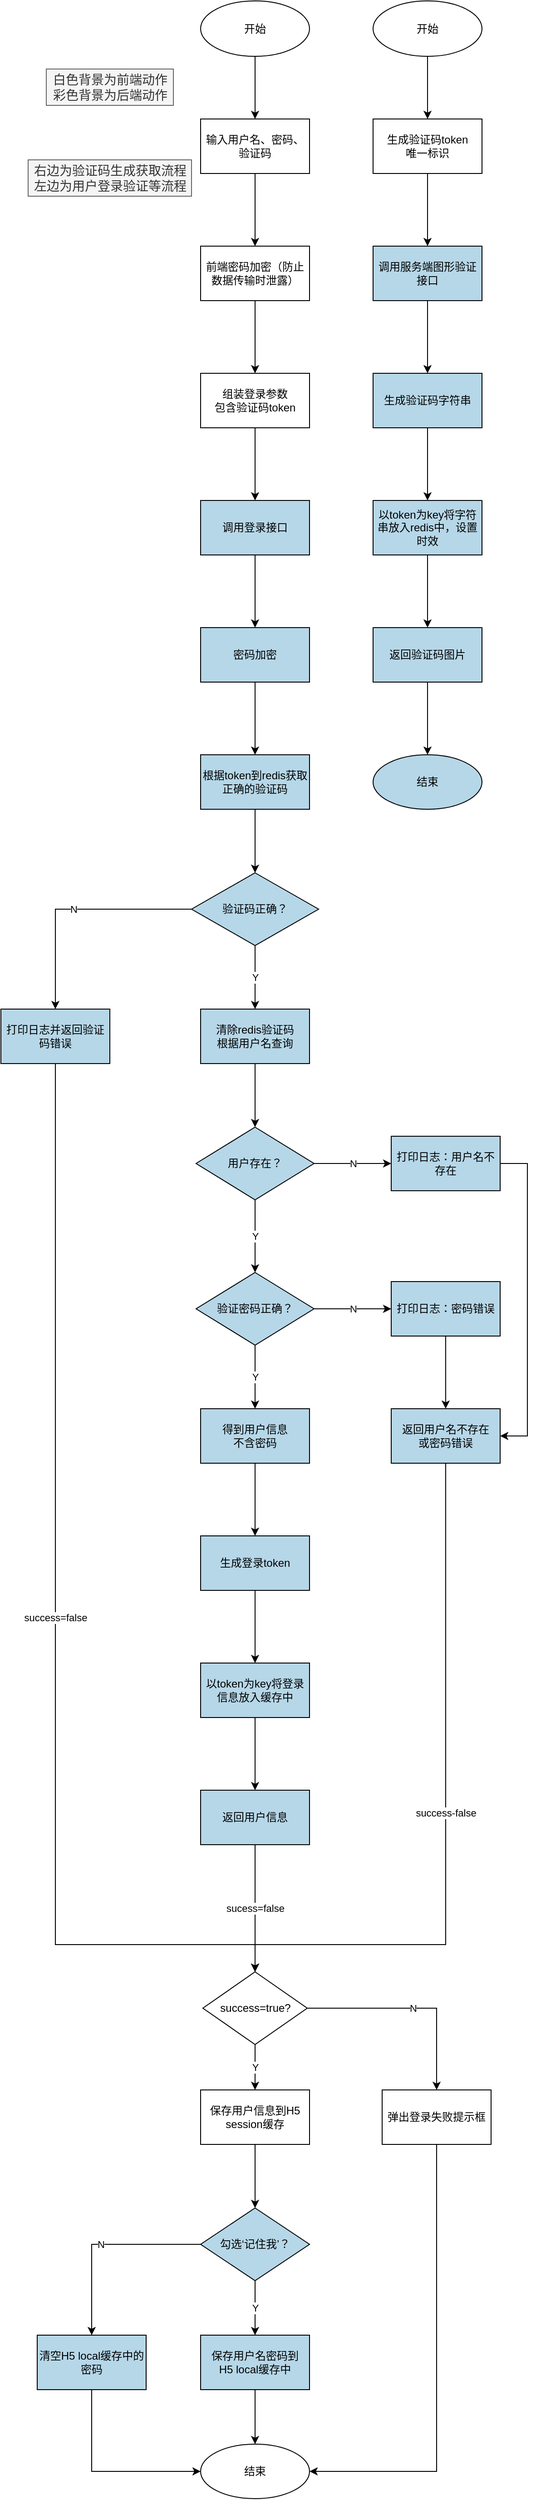 <mxfile version="20.8.19" type="github">
  <diagram id="d6FZygUJHuY2WhgeGZ7e" name="Page-1">
    <mxGraphModel dx="1049" dy="740" grid="1" gridSize="10" guides="1" tooltips="1" connect="1" arrows="1" fold="1" page="1" pageScale="1" pageWidth="850" pageHeight="1100" math="0" shadow="0">
      <root>
        <mxCell id="0" />
        <mxCell id="1" parent="0" />
        <mxCell id="FqFYivniVrYj0mMcYrMc-3" value="" style="edgeStyle=orthogonalEdgeStyle;rounded=0;orthogonalLoop=1;jettySize=auto;html=1;" parent="1" source="FqFYivniVrYj0mMcYrMc-1" target="FqFYivniVrYj0mMcYrMc-2" edge="1">
          <mxGeometry relative="1" as="geometry" />
        </mxCell>
        <mxCell id="FqFYivniVrYj0mMcYrMc-1" value="开始" style="ellipse;whiteSpace=wrap;html=1;" parent="1" vertex="1">
          <mxGeometry x="570" y="130" width="120" height="61" as="geometry" />
        </mxCell>
        <mxCell id="CE7ioUIo4Vw0ZdpwF3fm-12" value="" style="edgeStyle=orthogonalEdgeStyle;rounded=0;orthogonalLoop=1;jettySize=auto;html=1;" parent="1" source="FqFYivniVrYj0mMcYrMc-2" target="CE7ioUIo4Vw0ZdpwF3fm-11" edge="1">
          <mxGeometry relative="1" as="geometry" />
        </mxCell>
        <mxCell id="FqFYivniVrYj0mMcYrMc-2" value="生成验证码token&lt;br&gt;唯一标识" style="whiteSpace=wrap;html=1;direction=west;" parent="1" vertex="1">
          <mxGeometry x="570" y="260" width="120" height="60" as="geometry" />
        </mxCell>
        <mxCell id="CE7ioUIo4Vw0ZdpwF3fm-21" value="" style="edgeStyle=orthogonalEdgeStyle;rounded=0;orthogonalLoop=1;jettySize=auto;html=1;" parent="1" source="CE7ioUIo4Vw0ZdpwF3fm-11" target="CE7ioUIo4Vw0ZdpwF3fm-20" edge="1">
          <mxGeometry relative="1" as="geometry" />
        </mxCell>
        <mxCell id="CE7ioUIo4Vw0ZdpwF3fm-11" value="调用服务端图形验证接口" style="whiteSpace=wrap;html=1;direction=west;fillColor=#b6d7e8;" parent="1" vertex="1">
          <mxGeometry x="570" y="400" width="120" height="60" as="geometry" />
        </mxCell>
        <mxCell id="CE7ioUIo4Vw0ZdpwF3fm-19" value="白色背景为前端动作&lt;br style=&quot;font-size: 14px;&quot;&gt;彩色背景为后端动作" style="text;html=1;resizable=0;autosize=1;align=center;verticalAlign=middle;points=[];fillColor=#f5f5f5;strokeColor=#666666;rounded=0;fontSize=14;fontColor=#333333;" parent="1" vertex="1">
          <mxGeometry x="210" y="205" width="140" height="40" as="geometry" />
        </mxCell>
        <mxCell id="CE7ioUIo4Vw0ZdpwF3fm-24" value="" style="edgeStyle=orthogonalEdgeStyle;rounded=0;orthogonalLoop=1;jettySize=auto;html=1;" parent="1" source="CE7ioUIo4Vw0ZdpwF3fm-20" target="CE7ioUIo4Vw0ZdpwF3fm-23" edge="1">
          <mxGeometry relative="1" as="geometry" />
        </mxCell>
        <mxCell id="CE7ioUIo4Vw0ZdpwF3fm-20" value="生成验证码字符串" style="whiteSpace=wrap;html=1;fillColor=#b6d7e8;" parent="1" vertex="1">
          <mxGeometry x="570" y="540" width="120" height="60" as="geometry" />
        </mxCell>
        <mxCell id="CE7ioUIo4Vw0ZdpwF3fm-26" value="" style="edgeStyle=orthogonalEdgeStyle;rounded=0;orthogonalLoop=1;jettySize=auto;html=1;" parent="1" source="CE7ioUIo4Vw0ZdpwF3fm-23" target="CE7ioUIo4Vw0ZdpwF3fm-25" edge="1">
          <mxGeometry relative="1" as="geometry" />
        </mxCell>
        <mxCell id="CE7ioUIo4Vw0ZdpwF3fm-23" value="以token为key将字符串放入redis中，设置时效" style="whiteSpace=wrap;html=1;fillColor=#b6d7e8;" parent="1" vertex="1">
          <mxGeometry x="570" y="680" width="120" height="60" as="geometry" />
        </mxCell>
        <mxCell id="CE7ioUIo4Vw0ZdpwF3fm-28" value="" style="edgeStyle=orthogonalEdgeStyle;rounded=0;orthogonalLoop=1;jettySize=auto;html=1;" parent="1" source="CE7ioUIo4Vw0ZdpwF3fm-25" target="CE7ioUIo4Vw0ZdpwF3fm-27" edge="1">
          <mxGeometry relative="1" as="geometry" />
        </mxCell>
        <mxCell id="CE7ioUIo4Vw0ZdpwF3fm-25" value="返回验证码图片" style="whiteSpace=wrap;html=1;fillColor=#b6d7e8;" parent="1" vertex="1">
          <mxGeometry x="570" y="820" width="120" height="60" as="geometry" />
        </mxCell>
        <mxCell id="CE7ioUIo4Vw0ZdpwF3fm-27" value="结束" style="ellipse;whiteSpace=wrap;html=1;fillColor=#b6d7e8;" parent="1" vertex="1">
          <mxGeometry x="570" y="960" width="120" height="60" as="geometry" />
        </mxCell>
        <mxCell id="CE7ioUIo4Vw0ZdpwF3fm-33" value="" style="edgeStyle=orthogonalEdgeStyle;rounded=0;orthogonalLoop=1;jettySize=auto;html=1;" parent="1" source="CE7ioUIo4Vw0ZdpwF3fm-31" target="CE7ioUIo4Vw0ZdpwF3fm-32" edge="1">
          <mxGeometry relative="1" as="geometry" />
        </mxCell>
        <mxCell id="CE7ioUIo4Vw0ZdpwF3fm-31" value="开始" style="ellipse;whiteSpace=wrap;html=1;" parent="1" vertex="1">
          <mxGeometry x="380" y="130" width="120" height="61" as="geometry" />
        </mxCell>
        <mxCell id="CE7ioUIo4Vw0ZdpwF3fm-35" value="" style="edgeStyle=orthogonalEdgeStyle;rounded=0;orthogonalLoop=1;jettySize=auto;html=1;" parent="1" source="CE7ioUIo4Vw0ZdpwF3fm-32" target="CE7ioUIo4Vw0ZdpwF3fm-34" edge="1">
          <mxGeometry relative="1" as="geometry" />
        </mxCell>
        <mxCell id="CE7ioUIo4Vw0ZdpwF3fm-32" value="输入用户名、密码、验证码" style="whiteSpace=wrap;html=1;" parent="1" vertex="1">
          <mxGeometry x="380" y="260" width="120" height="60" as="geometry" />
        </mxCell>
        <mxCell id="CE7ioUIo4Vw0ZdpwF3fm-39" value="" style="edgeStyle=orthogonalEdgeStyle;rounded=0;orthogonalLoop=1;jettySize=auto;html=1;" parent="1" source="CE7ioUIo4Vw0ZdpwF3fm-34" target="CE7ioUIo4Vw0ZdpwF3fm-38" edge="1">
          <mxGeometry relative="1" as="geometry" />
        </mxCell>
        <mxCell id="CE7ioUIo4Vw0ZdpwF3fm-34" value="前端密码加密（防止数据传输时泄露）" style="whiteSpace=wrap;html=1;" parent="1" vertex="1">
          <mxGeometry x="380" y="400" width="120" height="60" as="geometry" />
        </mxCell>
        <mxCell id="CE7ioUIo4Vw0ZdpwF3fm-43" style="edgeStyle=orthogonalEdgeStyle;rounded=0;orthogonalLoop=1;jettySize=auto;html=1;" parent="1" source="CE7ioUIo4Vw0ZdpwF3fm-38" target="CE7ioUIo4Vw0ZdpwF3fm-42" edge="1">
          <mxGeometry relative="1" as="geometry" />
        </mxCell>
        <mxCell id="CE7ioUIo4Vw0ZdpwF3fm-38" value="组装登录参数&lt;br&gt;包含验证码token" style="whiteSpace=wrap;html=1;" parent="1" vertex="1">
          <mxGeometry x="380" y="540" width="120" height="60" as="geometry" />
        </mxCell>
        <mxCell id="CE7ioUIo4Vw0ZdpwF3fm-45" value="" style="edgeStyle=orthogonalEdgeStyle;rounded=0;orthogonalLoop=1;jettySize=auto;html=1;" parent="1" source="CE7ioUIo4Vw0ZdpwF3fm-42" target="CE7ioUIo4Vw0ZdpwF3fm-44" edge="1">
          <mxGeometry relative="1" as="geometry" />
        </mxCell>
        <mxCell id="CE7ioUIo4Vw0ZdpwF3fm-42" value="调用登录接口" style="whiteSpace=wrap;html=1;fillColor=#b6d7e8;" parent="1" vertex="1">
          <mxGeometry x="380" y="680" width="120" height="60" as="geometry" />
        </mxCell>
        <mxCell id="CE7ioUIo4Vw0ZdpwF3fm-47" value="" style="edgeStyle=orthogonalEdgeStyle;rounded=0;orthogonalLoop=1;jettySize=auto;html=1;" parent="1" source="CE7ioUIo4Vw0ZdpwF3fm-44" target="CE7ioUIo4Vw0ZdpwF3fm-46" edge="1">
          <mxGeometry relative="1" as="geometry" />
        </mxCell>
        <mxCell id="CE7ioUIo4Vw0ZdpwF3fm-44" value="密码加密" style="whiteSpace=wrap;html=1;fillColor=#b6d7e8;" parent="1" vertex="1">
          <mxGeometry x="380" y="820" width="120" height="60" as="geometry" />
        </mxCell>
        <mxCell id="CE7ioUIo4Vw0ZdpwF3fm-49" value="" style="edgeStyle=orthogonalEdgeStyle;rounded=0;orthogonalLoop=1;jettySize=auto;html=1;" parent="1" source="CE7ioUIo4Vw0ZdpwF3fm-46" target="CE7ioUIo4Vw0ZdpwF3fm-48" edge="1">
          <mxGeometry relative="1" as="geometry" />
        </mxCell>
        <mxCell id="CE7ioUIo4Vw0ZdpwF3fm-46" value="根据token到redis获取正确的验证码" style="whiteSpace=wrap;html=1;fillColor=#b6d7e8;" parent="1" vertex="1">
          <mxGeometry x="380" y="960" width="120" height="60" as="geometry" />
        </mxCell>
        <mxCell id="CE7ioUIo4Vw0ZdpwF3fm-51" value="N" style="edgeStyle=orthogonalEdgeStyle;rounded=0;orthogonalLoop=1;jettySize=auto;html=1;" parent="1" source="CE7ioUIo4Vw0ZdpwF3fm-48" target="CE7ioUIo4Vw0ZdpwF3fm-50" edge="1">
          <mxGeometry relative="1" as="geometry" />
        </mxCell>
        <mxCell id="CE7ioUIo4Vw0ZdpwF3fm-53" value="Y" style="edgeStyle=orthogonalEdgeStyle;rounded=0;orthogonalLoop=1;jettySize=auto;html=1;" parent="1" source="CE7ioUIo4Vw0ZdpwF3fm-48" target="CE7ioUIo4Vw0ZdpwF3fm-52" edge="1">
          <mxGeometry relative="1" as="geometry" />
        </mxCell>
        <mxCell id="CE7ioUIo4Vw0ZdpwF3fm-48" value="验证码正确？" style="rhombus;whiteSpace=wrap;html=1;fillColor=#b6d7e8;" parent="1" vertex="1">
          <mxGeometry x="370" y="1090" width="140" height="80" as="geometry" />
        </mxCell>
        <mxCell id="CE7ioUIo4Vw0ZdpwF3fm-80" value="success=false" style="edgeStyle=orthogonalEdgeStyle;rounded=0;orthogonalLoop=1;jettySize=auto;html=1;exitX=0.5;exitY=1;exitDx=0;exitDy=0;" parent="1" source="CE7ioUIo4Vw0ZdpwF3fm-50" edge="1">
          <mxGeometry relative="1" as="geometry">
            <mxPoint x="440" y="2300" as="targetPoint" />
            <Array as="points">
              <mxPoint x="220" y="2270" />
              <mxPoint x="440" y="2270" />
            </Array>
          </mxGeometry>
        </mxCell>
        <mxCell id="CE7ioUIo4Vw0ZdpwF3fm-50" value="打印日志并返回验证码错误" style="whiteSpace=wrap;html=1;fillColor=#b6d7e8;" parent="1" vertex="1">
          <mxGeometry x="160" y="1240" width="120" height="60" as="geometry" />
        </mxCell>
        <mxCell id="CE7ioUIo4Vw0ZdpwF3fm-59" value="" style="edgeStyle=orthogonalEdgeStyle;rounded=0;orthogonalLoop=1;jettySize=auto;html=1;" parent="1" source="CE7ioUIo4Vw0ZdpwF3fm-52" target="CE7ioUIo4Vw0ZdpwF3fm-58" edge="1">
          <mxGeometry relative="1" as="geometry" />
        </mxCell>
        <mxCell id="CE7ioUIo4Vw0ZdpwF3fm-52" value="清除redis验证码&lt;br&gt;根据用户名查询" style="whiteSpace=wrap;html=1;fillColor=#b6d7e8;" parent="1" vertex="1">
          <mxGeometry x="380" y="1240" width="120" height="60" as="geometry" />
        </mxCell>
        <mxCell id="CE7ioUIo4Vw0ZdpwF3fm-61" value="Y" style="edgeStyle=orthogonalEdgeStyle;rounded=0;orthogonalLoop=1;jettySize=auto;html=1;" parent="1" source="CE7ioUIo4Vw0ZdpwF3fm-58" target="CE7ioUIo4Vw0ZdpwF3fm-60" edge="1">
          <mxGeometry relative="1" as="geometry">
            <Array as="points">
              <mxPoint x="440" y="1510" />
              <mxPoint x="440" y="1510" />
            </Array>
          </mxGeometry>
        </mxCell>
        <mxCell id="CE7ioUIo4Vw0ZdpwF3fm-63" value="N" style="edgeStyle=orthogonalEdgeStyle;rounded=0;orthogonalLoop=1;jettySize=auto;html=1;" parent="1" source="CE7ioUIo4Vw0ZdpwF3fm-58" target="CE7ioUIo4Vw0ZdpwF3fm-62" edge="1">
          <mxGeometry relative="1" as="geometry" />
        </mxCell>
        <mxCell id="CE7ioUIo4Vw0ZdpwF3fm-58" value="用户存在？" style="rhombus;whiteSpace=wrap;html=1;fillColor=#b6d7e8;" parent="1" vertex="1">
          <mxGeometry x="375" y="1370" width="130" height="80" as="geometry" />
        </mxCell>
        <mxCell id="CE7ioUIo4Vw0ZdpwF3fm-65" value="N" style="edgeStyle=orthogonalEdgeStyle;rounded=0;orthogonalLoop=1;jettySize=auto;html=1;" parent="1" source="CE7ioUIo4Vw0ZdpwF3fm-60" target="CE7ioUIo4Vw0ZdpwF3fm-64" edge="1">
          <mxGeometry relative="1" as="geometry" />
        </mxCell>
        <mxCell id="CE7ioUIo4Vw0ZdpwF3fm-71" value="Y" style="edgeStyle=orthogonalEdgeStyle;rounded=0;orthogonalLoop=1;jettySize=auto;html=1;" parent="1" source="CE7ioUIo4Vw0ZdpwF3fm-60" target="CE7ioUIo4Vw0ZdpwF3fm-70" edge="1">
          <mxGeometry relative="1" as="geometry" />
        </mxCell>
        <mxCell id="CE7ioUIo4Vw0ZdpwF3fm-60" value="验证密码正确？" style="rhombus;whiteSpace=wrap;html=1;fillColor=#b6d7e8;" parent="1" vertex="1">
          <mxGeometry x="375" y="1530" width="130" height="80" as="geometry" />
        </mxCell>
        <mxCell id="CE7ioUIo4Vw0ZdpwF3fm-69" style="edgeStyle=orthogonalEdgeStyle;rounded=0;orthogonalLoop=1;jettySize=auto;html=1;entryX=1;entryY=0.5;entryDx=0;entryDy=0;exitX=1;exitY=0.5;exitDx=0;exitDy=0;" parent="1" source="CE7ioUIo4Vw0ZdpwF3fm-62" target="CE7ioUIo4Vw0ZdpwF3fm-66" edge="1">
          <mxGeometry relative="1" as="geometry">
            <mxPoint x="810" y="1410" as="targetPoint" />
            <Array as="points">
              <mxPoint x="740" y="1410" />
              <mxPoint x="740" y="1710" />
            </Array>
          </mxGeometry>
        </mxCell>
        <mxCell id="CE7ioUIo4Vw0ZdpwF3fm-62" value="打印日志：用户名不存在" style="whiteSpace=wrap;html=1;fillColor=#b6d7e8;" parent="1" vertex="1">
          <mxGeometry x="590" y="1380" width="120" height="60" as="geometry" />
        </mxCell>
        <mxCell id="CE7ioUIo4Vw0ZdpwF3fm-67" value="" style="edgeStyle=orthogonalEdgeStyle;rounded=0;orthogonalLoop=1;jettySize=auto;html=1;" parent="1" source="CE7ioUIo4Vw0ZdpwF3fm-64" target="CE7ioUIo4Vw0ZdpwF3fm-66" edge="1">
          <mxGeometry relative="1" as="geometry" />
        </mxCell>
        <mxCell id="CE7ioUIo4Vw0ZdpwF3fm-64" value="打印日志：密码错误" style="whiteSpace=wrap;html=1;fillColor=#b6d7e8;" parent="1" vertex="1">
          <mxGeometry x="590" y="1540" width="120" height="60" as="geometry" />
        </mxCell>
        <mxCell id="CE7ioUIo4Vw0ZdpwF3fm-81" value="success-false" style="edgeStyle=orthogonalEdgeStyle;rounded=0;orthogonalLoop=1;jettySize=auto;html=1;entryX=0.5;entryY=0;entryDx=0;entryDy=0;" parent="1" source="CE7ioUIo4Vw0ZdpwF3fm-66" target="CE7ioUIo4Vw0ZdpwF3fm-78" edge="1">
          <mxGeometry relative="1" as="geometry">
            <Array as="points">
              <mxPoint x="650" y="2270" />
              <mxPoint x="440" y="2270" />
            </Array>
          </mxGeometry>
        </mxCell>
        <mxCell id="CE7ioUIo4Vw0ZdpwF3fm-66" value="返回用户名不存在&lt;br&gt;或密码错误" style="whiteSpace=wrap;html=1;fillColor=#b6d7e8;" parent="1" vertex="1">
          <mxGeometry x="590" y="1680" width="120" height="60" as="geometry" />
        </mxCell>
        <mxCell id="CE7ioUIo4Vw0ZdpwF3fm-73" value="" style="edgeStyle=orthogonalEdgeStyle;rounded=0;orthogonalLoop=1;jettySize=auto;html=1;" parent="1" source="CE7ioUIo4Vw0ZdpwF3fm-70" target="CE7ioUIo4Vw0ZdpwF3fm-72" edge="1">
          <mxGeometry relative="1" as="geometry" />
        </mxCell>
        <mxCell id="CE7ioUIo4Vw0ZdpwF3fm-70" value="得到用户信息&lt;br&gt;不含密码" style="whiteSpace=wrap;html=1;fillColor=#b6d7e8;" parent="1" vertex="1">
          <mxGeometry x="380" y="1680" width="120" height="60" as="geometry" />
        </mxCell>
        <mxCell id="CE7ioUIo4Vw0ZdpwF3fm-75" value="" style="edgeStyle=orthogonalEdgeStyle;rounded=0;orthogonalLoop=1;jettySize=auto;html=1;" parent="1" source="CE7ioUIo4Vw0ZdpwF3fm-72" target="CE7ioUIo4Vw0ZdpwF3fm-74" edge="1">
          <mxGeometry relative="1" as="geometry" />
        </mxCell>
        <mxCell id="CE7ioUIo4Vw0ZdpwF3fm-72" value="生成登录token" style="whiteSpace=wrap;html=1;fillColor=#b6d7e8;" parent="1" vertex="1">
          <mxGeometry x="380" y="1820" width="120" height="60" as="geometry" />
        </mxCell>
        <mxCell id="CE7ioUIo4Vw0ZdpwF3fm-77" value="" style="edgeStyle=orthogonalEdgeStyle;rounded=0;orthogonalLoop=1;jettySize=auto;html=1;" parent="1" source="CE7ioUIo4Vw0ZdpwF3fm-74" target="CE7ioUIo4Vw0ZdpwF3fm-76" edge="1">
          <mxGeometry relative="1" as="geometry" />
        </mxCell>
        <mxCell id="CE7ioUIo4Vw0ZdpwF3fm-74" value="以token为key将登录信息放入缓存中" style="whiteSpace=wrap;html=1;fillColor=#b6d7e8;" parent="1" vertex="1">
          <mxGeometry x="380" y="1960" width="120" height="60" as="geometry" />
        </mxCell>
        <mxCell id="CE7ioUIo4Vw0ZdpwF3fm-79" value="sucess=false" style="edgeStyle=orthogonalEdgeStyle;rounded=0;orthogonalLoop=1;jettySize=auto;html=1;" parent="1" source="CE7ioUIo4Vw0ZdpwF3fm-76" target="CE7ioUIo4Vw0ZdpwF3fm-78" edge="1">
          <mxGeometry relative="1" as="geometry" />
        </mxCell>
        <mxCell id="CE7ioUIo4Vw0ZdpwF3fm-76" value="返回用户信息" style="whiteSpace=wrap;html=1;fillColor=#b6d7e8;" parent="1" vertex="1">
          <mxGeometry x="380" y="2100" width="120" height="60" as="geometry" />
        </mxCell>
        <mxCell id="CE7ioUIo4Vw0ZdpwF3fm-83" value="N" style="edgeStyle=orthogonalEdgeStyle;rounded=0;orthogonalLoop=1;jettySize=auto;html=1;" parent="1" source="CE7ioUIo4Vw0ZdpwF3fm-78" target="CE7ioUIo4Vw0ZdpwF3fm-82" edge="1">
          <mxGeometry relative="1" as="geometry" />
        </mxCell>
        <mxCell id="CE7ioUIo4Vw0ZdpwF3fm-87" value="Y" style="edgeStyle=orthogonalEdgeStyle;rounded=0;orthogonalLoop=1;jettySize=auto;html=1;" parent="1" source="CE7ioUIo4Vw0ZdpwF3fm-78" target="CE7ioUIo4Vw0ZdpwF3fm-86" edge="1">
          <mxGeometry relative="1" as="geometry" />
        </mxCell>
        <mxCell id="CE7ioUIo4Vw0ZdpwF3fm-78" value="success=true?" style="rhombus;whiteSpace=wrap;html=1;fillColor=#fff;" parent="1" vertex="1">
          <mxGeometry x="382.5" y="2300" width="115" height="80" as="geometry" />
        </mxCell>
        <mxCell id="CE7ioUIo4Vw0ZdpwF3fm-85" value="" style="edgeStyle=orthogonalEdgeStyle;rounded=0;orthogonalLoop=1;jettySize=auto;html=1;entryX=1;entryY=0.5;entryDx=0;entryDy=0;" parent="1" source="CE7ioUIo4Vw0ZdpwF3fm-82" target="CE7ioUIo4Vw0ZdpwF3fm-84" edge="1">
          <mxGeometry relative="1" as="geometry">
            <Array as="points">
              <mxPoint x="640" y="2850" />
            </Array>
          </mxGeometry>
        </mxCell>
        <mxCell id="CE7ioUIo4Vw0ZdpwF3fm-82" value="弹出登录失败提示框" style="whiteSpace=wrap;html=1;fillColor=#fff;" parent="1" vertex="1">
          <mxGeometry x="580" y="2430" width="120" height="60" as="geometry" />
        </mxCell>
        <mxCell id="CE7ioUIo4Vw0ZdpwF3fm-84" value="结束" style="ellipse;whiteSpace=wrap;html=1;fillColor=#fff;" parent="1" vertex="1">
          <mxGeometry x="380" y="2820" width="120" height="60" as="geometry" />
        </mxCell>
        <mxCell id="CE7ioUIo4Vw0ZdpwF3fm-89" value="" style="edgeStyle=orthogonalEdgeStyle;rounded=0;orthogonalLoop=1;jettySize=auto;html=1;" parent="1" source="CE7ioUIo4Vw0ZdpwF3fm-86" target="CE7ioUIo4Vw0ZdpwF3fm-88" edge="1">
          <mxGeometry relative="1" as="geometry" />
        </mxCell>
        <mxCell id="CE7ioUIo4Vw0ZdpwF3fm-86" value="保存用户信息到H5 session缓存" style="whiteSpace=wrap;html=1;fillColor=#fff;" parent="1" vertex="1">
          <mxGeometry x="380" y="2430" width="120" height="60" as="geometry" />
        </mxCell>
        <mxCell id="CE7ioUIo4Vw0ZdpwF3fm-91" value="Y" style="edgeStyle=orthogonalEdgeStyle;rounded=0;orthogonalLoop=1;jettySize=auto;html=1;" parent="1" source="CE7ioUIo4Vw0ZdpwF3fm-88" target="CE7ioUIo4Vw0ZdpwF3fm-90" edge="1">
          <mxGeometry relative="1" as="geometry" />
        </mxCell>
        <mxCell id="CE7ioUIo4Vw0ZdpwF3fm-88" value="勾选‘记住我’？" style="rhombus;whiteSpace=wrap;html=1;fillColor=#B6D7E8;" parent="1" vertex="1">
          <mxGeometry x="380" y="2560" width="120" height="80" as="geometry" />
        </mxCell>
        <mxCell id="CE7ioUIo4Vw0ZdpwF3fm-93" value="N" style="edgeStyle=orthogonalEdgeStyle;rounded=0;orthogonalLoop=1;jettySize=auto;html=1;exitX=0;exitY=0.5;exitDx=0;exitDy=0;" parent="1" source="CE7ioUIo4Vw0ZdpwF3fm-88" target="CE7ioUIo4Vw0ZdpwF3fm-92" edge="1">
          <mxGeometry relative="1" as="geometry" />
        </mxCell>
        <mxCell id="CE7ioUIo4Vw0ZdpwF3fm-95" value="" style="edgeStyle=orthogonalEdgeStyle;rounded=0;orthogonalLoop=1;jettySize=auto;html=1;" parent="1" source="CE7ioUIo4Vw0ZdpwF3fm-90" target="CE7ioUIo4Vw0ZdpwF3fm-84" edge="1">
          <mxGeometry relative="1" as="geometry" />
        </mxCell>
        <mxCell id="CE7ioUIo4Vw0ZdpwF3fm-90" value="保存用户名密码到&lt;br&gt;H5 local缓存中" style="whiteSpace=wrap;html=1;fillColor=#B6D7E8;" parent="1" vertex="1">
          <mxGeometry x="380" y="2700" width="120" height="60" as="geometry" />
        </mxCell>
        <mxCell id="CE7ioUIo4Vw0ZdpwF3fm-94" style="edgeStyle=orthogonalEdgeStyle;rounded=0;orthogonalLoop=1;jettySize=auto;html=1;entryX=0;entryY=0.5;entryDx=0;entryDy=0;" parent="1" source="CE7ioUIo4Vw0ZdpwF3fm-92" target="CE7ioUIo4Vw0ZdpwF3fm-84" edge="1">
          <mxGeometry relative="1" as="geometry">
            <Array as="points">
              <mxPoint x="260" y="2850" />
            </Array>
          </mxGeometry>
        </mxCell>
        <mxCell id="CE7ioUIo4Vw0ZdpwF3fm-92" value="清空H5 local缓存中的密码" style="whiteSpace=wrap;html=1;fillColor=#B6D7E8;" parent="1" vertex="1">
          <mxGeometry x="200" y="2700" width="120" height="60" as="geometry" />
        </mxCell>
        <mxCell id="CE7ioUIo4Vw0ZdpwF3fm-96" value="右边为验证码生成获取流程&lt;br style=&quot;font-size: 14px;&quot;&gt;左边为用户登录验证等流程" style="text;html=1;align=center;verticalAlign=middle;resizable=0;points=[];autosize=1;fontSize=14;fillColor=#f5f5f5;strokeColor=#666666;fontColor=#333333;" parent="1" vertex="1">
          <mxGeometry x="190" y="305" width="180" height="40" as="geometry" />
        </mxCell>
      </root>
    </mxGraphModel>
  </diagram>
</mxfile>
